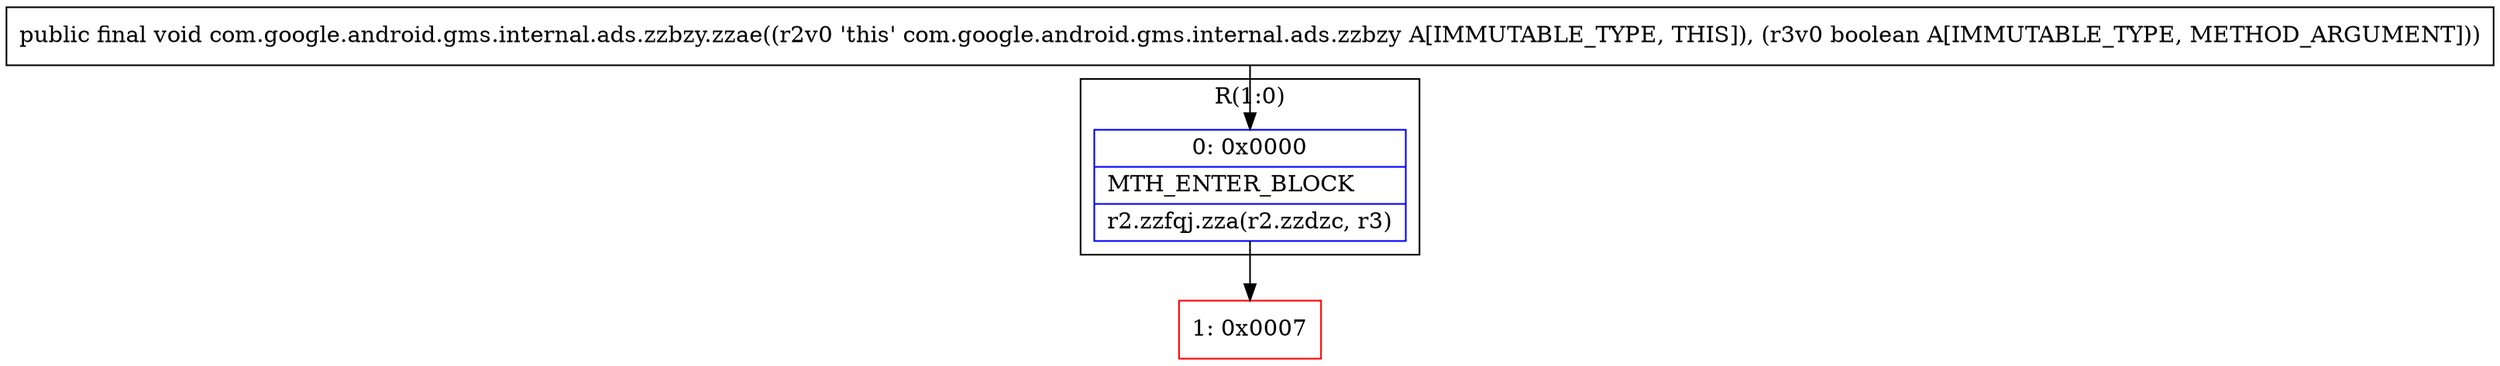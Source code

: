 digraph "CFG forcom.google.android.gms.internal.ads.zzbzy.zzae(Z)V" {
subgraph cluster_Region_1781531364 {
label = "R(1:0)";
node [shape=record,color=blue];
Node_0 [shape=record,label="{0\:\ 0x0000|MTH_ENTER_BLOCK\l|r2.zzfqj.zza(r2.zzdzc, r3)\l}"];
}
Node_1 [shape=record,color=red,label="{1\:\ 0x0007}"];
MethodNode[shape=record,label="{public final void com.google.android.gms.internal.ads.zzbzy.zzae((r2v0 'this' com.google.android.gms.internal.ads.zzbzy A[IMMUTABLE_TYPE, THIS]), (r3v0 boolean A[IMMUTABLE_TYPE, METHOD_ARGUMENT])) }"];
MethodNode -> Node_0;
Node_0 -> Node_1;
}

